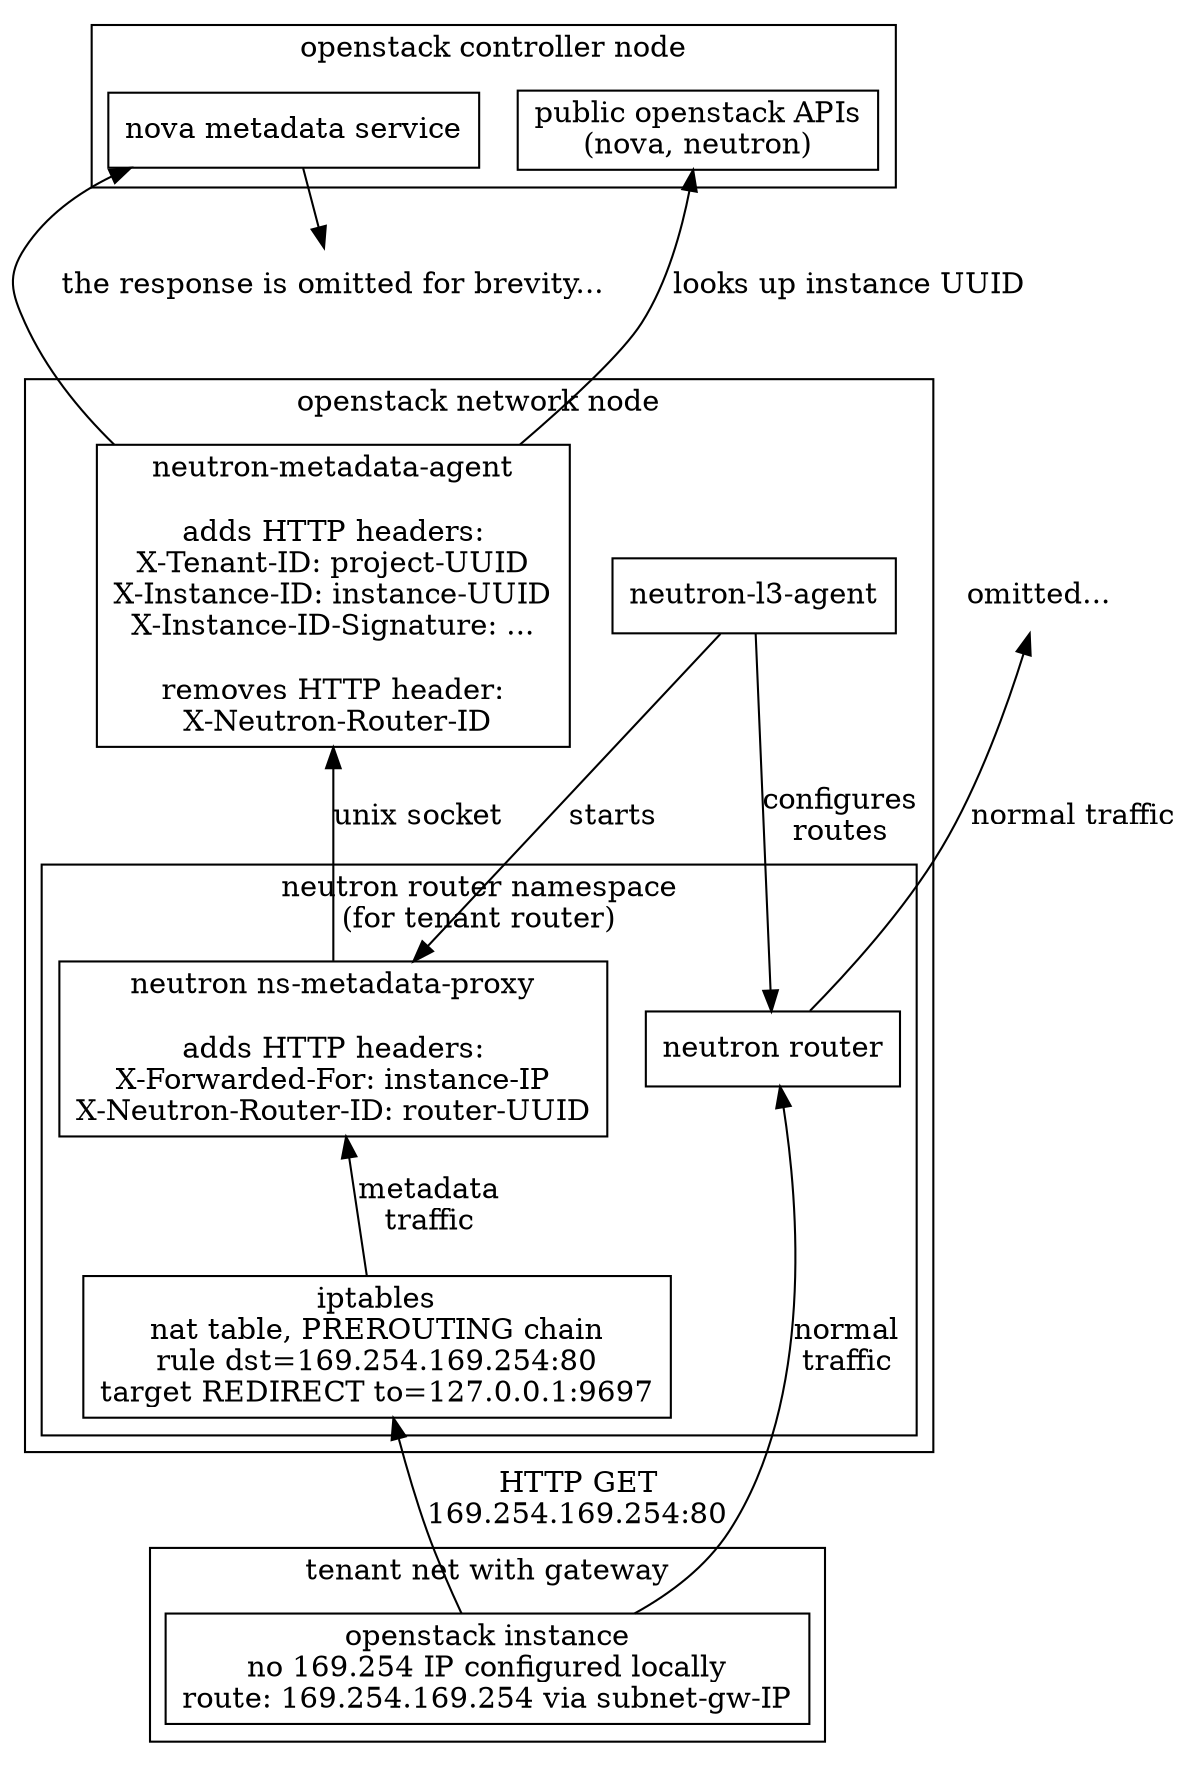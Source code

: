/*
neutron-metadata-l3-agent

Edit this file, instead of the corresponding png/svg.
Those can be re-generated by:
sudo apt install graphviz
dot -T svg -o out.svg in.dot
dot -T png -o out.png in.dot
*/

digraph {

    compound = true
    node [
        shape = record
        ]

    subgraph cluster_openstack_controller {
        label = "openstack controller node"
        nova_metadata [
            label = "nova metadata service"
        ]
        public_openstack_api [
            label = "public openstack APIs\n(nova, neutron)"
        ]
    }

    subgraph cluster_openstack_network {
        label = "openstack network node"
        neutron_l3_agent [
            label = "neutron-l3-agent"
        ]
        neutron_metadata_agent [
            label = "neutron-metadata-agent\n\nadds HTTP headers:\nX-Tenant-ID: project-UUID\nX-Instance-ID: instance-UUID\nX-Instance-ID-Signature: ...\n\nremoves HTTP header:\n X-Neutron-Router-ID"
        ]
        subgraph cluster_neutron_router_namespace {
            label = "neutron router namespace\n(for tenant router)"
            neutron_l3_ns_metadata_proxy [
                label = "neutron ns-metadata-proxy\n\nadds HTTP headers:\nX-Forwarded-For: instance-IP\nX-Neutron-Router-ID: router-UUID"
            ]
            neutron_iptables [
                label = "iptables\nnat table, PREROUTING chain\nrule dst=169.254.169.254:80\ntarget REDIRECT to=127.0.0.1:9697"
            ]
            neutron_router [
                label = "neutron router"
            ]
        }
    }

    subgraph cluster_tenant_net_with_gateway {
        label = "tenant net with gateway"
        instance [
            label = "openstack instance\nno 169.254 IP configured locally\nroute: 169.254.169.254 via subnet-gw-IP"
        ]
    }

    response_omitted [
        label = "the response is omitted for brevity..."
        shape = plaintext
    ]

    traffic_omitted [
        label = "omitted..."
        shape = plaintext
    ]

    traffic_omitted -> neutron_router [
        dir = back
        label = "normal traffic"
    ]

    neutron_router -> instance [
        dir = back
        label = "normal\ntraffic"
    ]

    neutron_iptables -> instance [
        label = "HTTP GET\n169.254.169.254:80"
        dir = back
        align = left
    ]

    neutron_l3_ns_metadata_proxy -> neutron_iptables [
        dir = back
        label = "metadata\ntraffic"
    ]

    neutron_metadata_agent -> neutron_l3_ns_metadata_proxy [
        label = "unix socket"
        dir = back
    ]

    neutron_l3_agent -> neutron_router [
        label = "configures\nroutes"
    ]

    neutron_l3_agent -> neutron_l3_ns_metadata_proxy [
        label = "starts"
    ]

    nova_metadata -> neutron_metadata_agent [
        dir = back
    ]

    public_openstack_api -> neutron_metadata_agent [
        label = "looks up instance UUID"
        dir = back
    ]

    nova_metadata -> response_omitted
    response_omitted -> neutron_metadata_agent [
        style = invis
    ]

}
